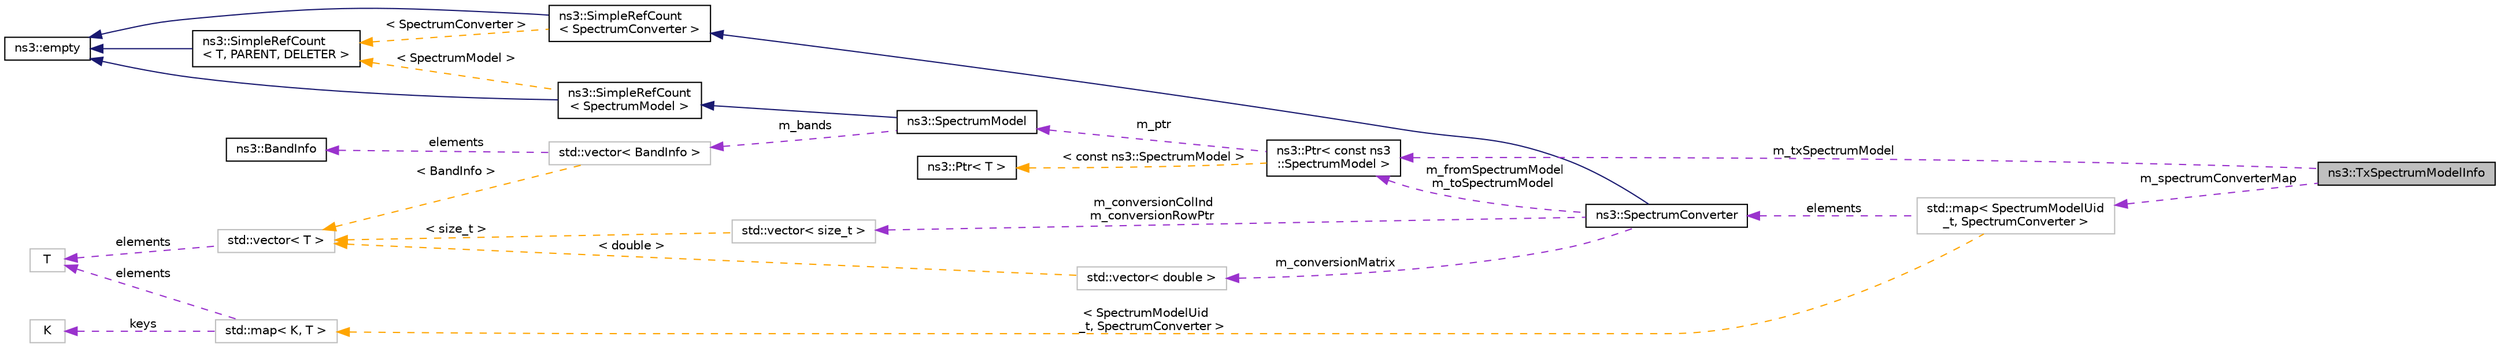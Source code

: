 digraph "ns3::TxSpectrumModelInfo"
{
 // LATEX_PDF_SIZE
  edge [fontname="Helvetica",fontsize="10",labelfontname="Helvetica",labelfontsize="10"];
  node [fontname="Helvetica",fontsize="10",shape=record];
  rankdir="LR";
  Node1 [label="ns3::TxSpectrumModelInfo",height=0.2,width=0.4,color="black", fillcolor="grey75", style="filled", fontcolor="black",tooltip="The Tx spectrum model information."];
  Node2 -> Node1 [dir="back",color="darkorchid3",fontsize="10",style="dashed",label=" m_spectrumConverterMap" ,fontname="Helvetica"];
  Node2 [label="std::map\< SpectrumModelUid\l_t, SpectrumConverter \>",height=0.2,width=0.4,color="grey75", fillcolor="white", style="filled",tooltip=" "];
  Node3 -> Node2 [dir="back",color="darkorchid3",fontsize="10",style="dashed",label=" elements" ,fontname="Helvetica"];
  Node3 [label="ns3::SpectrumConverter",height=0.2,width=0.4,color="black", fillcolor="white", style="filled",URL="$classns3_1_1_spectrum_converter.html",tooltip="Class which implements a converter between SpectrumValue which are defined over different SpectrumMod..."];
  Node4 -> Node3 [dir="back",color="midnightblue",fontsize="10",style="solid",fontname="Helvetica"];
  Node4 [label="ns3::SimpleRefCount\l\< SpectrumConverter \>",height=0.2,width=0.4,color="black", fillcolor="white", style="filled",URL="$classns3_1_1_simple_ref_count.html",tooltip=" "];
  Node5 -> Node4 [dir="back",color="midnightblue",fontsize="10",style="solid",fontname="Helvetica"];
  Node5 [label="ns3::empty",height=0.2,width=0.4,color="black", fillcolor="white", style="filled",URL="$classns3_1_1empty.html",tooltip="make Callback use a separate empty type"];
  Node6 -> Node4 [dir="back",color="orange",fontsize="10",style="dashed",label=" \< SpectrumConverter \>" ,fontname="Helvetica"];
  Node6 [label="ns3::SimpleRefCount\l\< T, PARENT, DELETER \>",height=0.2,width=0.4,color="black", fillcolor="white", style="filled",URL="$classns3_1_1_simple_ref_count.html",tooltip="A template-based reference counting class."];
  Node5 -> Node6 [dir="back",color="midnightblue",fontsize="10",style="solid",fontname="Helvetica"];
  Node7 -> Node3 [dir="back",color="darkorchid3",fontsize="10",style="dashed",label=" m_fromSpectrumModel\nm_toSpectrumModel" ,fontname="Helvetica"];
  Node7 [label="ns3::Ptr\< const ns3\l::SpectrumModel \>",height=0.2,width=0.4,color="black", fillcolor="white", style="filled",URL="$classns3_1_1_ptr.html",tooltip=" "];
  Node8 -> Node7 [dir="back",color="darkorchid3",fontsize="10",style="dashed",label=" m_ptr" ,fontname="Helvetica"];
  Node8 [label="ns3::SpectrumModel",height=0.2,width=0.4,color="black", fillcolor="white", style="filled",URL="$classns3_1_1_spectrum_model.html",tooltip="Set of frequency values implementing the domain of the functions in the Function Space defined by Spe..."];
  Node9 -> Node8 [dir="back",color="midnightblue",fontsize="10",style="solid",fontname="Helvetica"];
  Node9 [label="ns3::SimpleRefCount\l\< SpectrumModel \>",height=0.2,width=0.4,color="black", fillcolor="white", style="filled",URL="$classns3_1_1_simple_ref_count.html",tooltip=" "];
  Node5 -> Node9 [dir="back",color="midnightblue",fontsize="10",style="solid",fontname="Helvetica"];
  Node6 -> Node9 [dir="back",color="orange",fontsize="10",style="dashed",label=" \< SpectrumModel \>" ,fontname="Helvetica"];
  Node10 -> Node8 [dir="back",color="darkorchid3",fontsize="10",style="dashed",label=" m_bands" ,fontname="Helvetica"];
  Node10 [label="std::vector\< BandInfo \>",height=0.2,width=0.4,color="grey75", fillcolor="white", style="filled",tooltip=" "];
  Node11 -> Node10 [dir="back",color="darkorchid3",fontsize="10",style="dashed",label=" elements" ,fontname="Helvetica"];
  Node11 [label="ns3::BandInfo",height=0.2,width=0.4,color="black", fillcolor="white", style="filled",URL="$structns3_1_1_band_info.html",tooltip="The building block of a SpectrumModel."];
  Node12 -> Node10 [dir="back",color="orange",fontsize="10",style="dashed",label=" \< BandInfo \>" ,fontname="Helvetica"];
  Node12 [label="std::vector\< T \>",height=0.2,width=0.4,color="grey75", fillcolor="white", style="filled",tooltip=" "];
  Node13 -> Node12 [dir="back",color="darkorchid3",fontsize="10",style="dashed",label=" elements" ,fontname="Helvetica"];
  Node13 [label="T",height=0.2,width=0.4,color="grey75", fillcolor="white", style="filled",tooltip=" "];
  Node14 -> Node7 [dir="back",color="orange",fontsize="10",style="dashed",label=" \< const ns3::SpectrumModel \>" ,fontname="Helvetica"];
  Node14 [label="ns3::Ptr\< T \>",height=0.2,width=0.4,color="black", fillcolor="white", style="filled",URL="$classns3_1_1_ptr.html",tooltip="Smart pointer class similar to boost::intrusive_ptr."];
  Node15 -> Node3 [dir="back",color="darkorchid3",fontsize="10",style="dashed",label=" m_conversionColInd\nm_conversionRowPtr" ,fontname="Helvetica"];
  Node15 [label="std::vector\< size_t \>",height=0.2,width=0.4,color="grey75", fillcolor="white", style="filled",tooltip=" "];
  Node12 -> Node15 [dir="back",color="orange",fontsize="10",style="dashed",label=" \< size_t \>" ,fontname="Helvetica"];
  Node16 -> Node3 [dir="back",color="darkorchid3",fontsize="10",style="dashed",label=" m_conversionMatrix" ,fontname="Helvetica"];
  Node16 [label="std::vector\< double \>",height=0.2,width=0.4,color="grey75", fillcolor="white", style="filled",tooltip=" "];
  Node12 -> Node16 [dir="back",color="orange",fontsize="10",style="dashed",label=" \< double \>" ,fontname="Helvetica"];
  Node17 -> Node2 [dir="back",color="orange",fontsize="10",style="dashed",label=" \< SpectrumModelUid\l_t, SpectrumConverter \>" ,fontname="Helvetica"];
  Node17 [label="std::map\< K, T \>",height=0.2,width=0.4,color="grey75", fillcolor="white", style="filled",tooltip=" "];
  Node18 -> Node17 [dir="back",color="darkorchid3",fontsize="10",style="dashed",label=" keys" ,fontname="Helvetica"];
  Node18 [label="K",height=0.2,width=0.4,color="grey75", fillcolor="white", style="filled",tooltip=" "];
  Node13 -> Node17 [dir="back",color="darkorchid3",fontsize="10",style="dashed",label=" elements" ,fontname="Helvetica"];
  Node7 -> Node1 [dir="back",color="darkorchid3",fontsize="10",style="dashed",label=" m_txSpectrumModel" ,fontname="Helvetica"];
}
